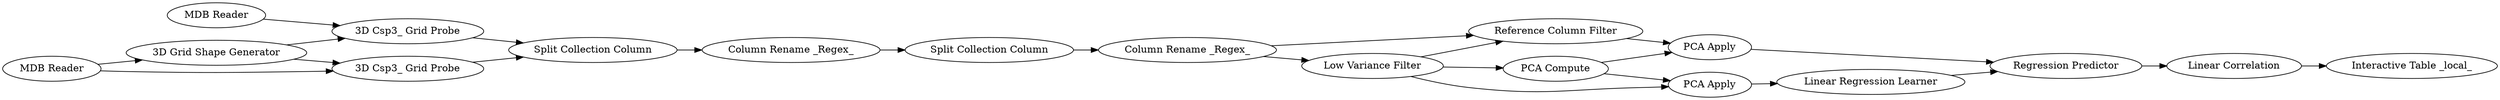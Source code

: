 digraph {
	7 -> 8
	7 -> 16
	4 -> 5
	14 -> 4
	12 -> 18
	18 -> 19
	21 -> 2
	10 -> 17
	17 -> 18
	11 -> 12
	8 -> 16
	10 -> 11
	8 -> 11
	2 -> 14
	6 -> 7
	8 -> 10
	3 -> 4
	22 -> 14
	21 -> 3
	19 -> 20
	5 -> 6
	2 -> 3
	16 -> 17
	5 [label="Column Rename _Regex_"]
	16 [label="Reference Column Filter"]
	20 [label="Interactive Table _local_"]
	7 [label="Column Rename _Regex_"]
	22 [label="MDB Reader"]
	12 [label="Linear Regression Learner"]
	11 [label="PCA Apply"]
	4 [label="Split Collection Column"]
	18 [label="Regression Predictor"]
	21 [label="MDB Reader"]
	6 [label="Split Collection Column"]
	8 [label="Low Variance Filter"]
	14 [label="3D Csp3_ Grid Probe"]
	17 [label="PCA Apply"]
	3 [label="3D Csp3_ Grid Probe"]
	2 [label="3D Grid Shape Generator"]
	10 [label="PCA Compute"]
	19 [label="Linear Correlation"]
	rankdir=LR
}
